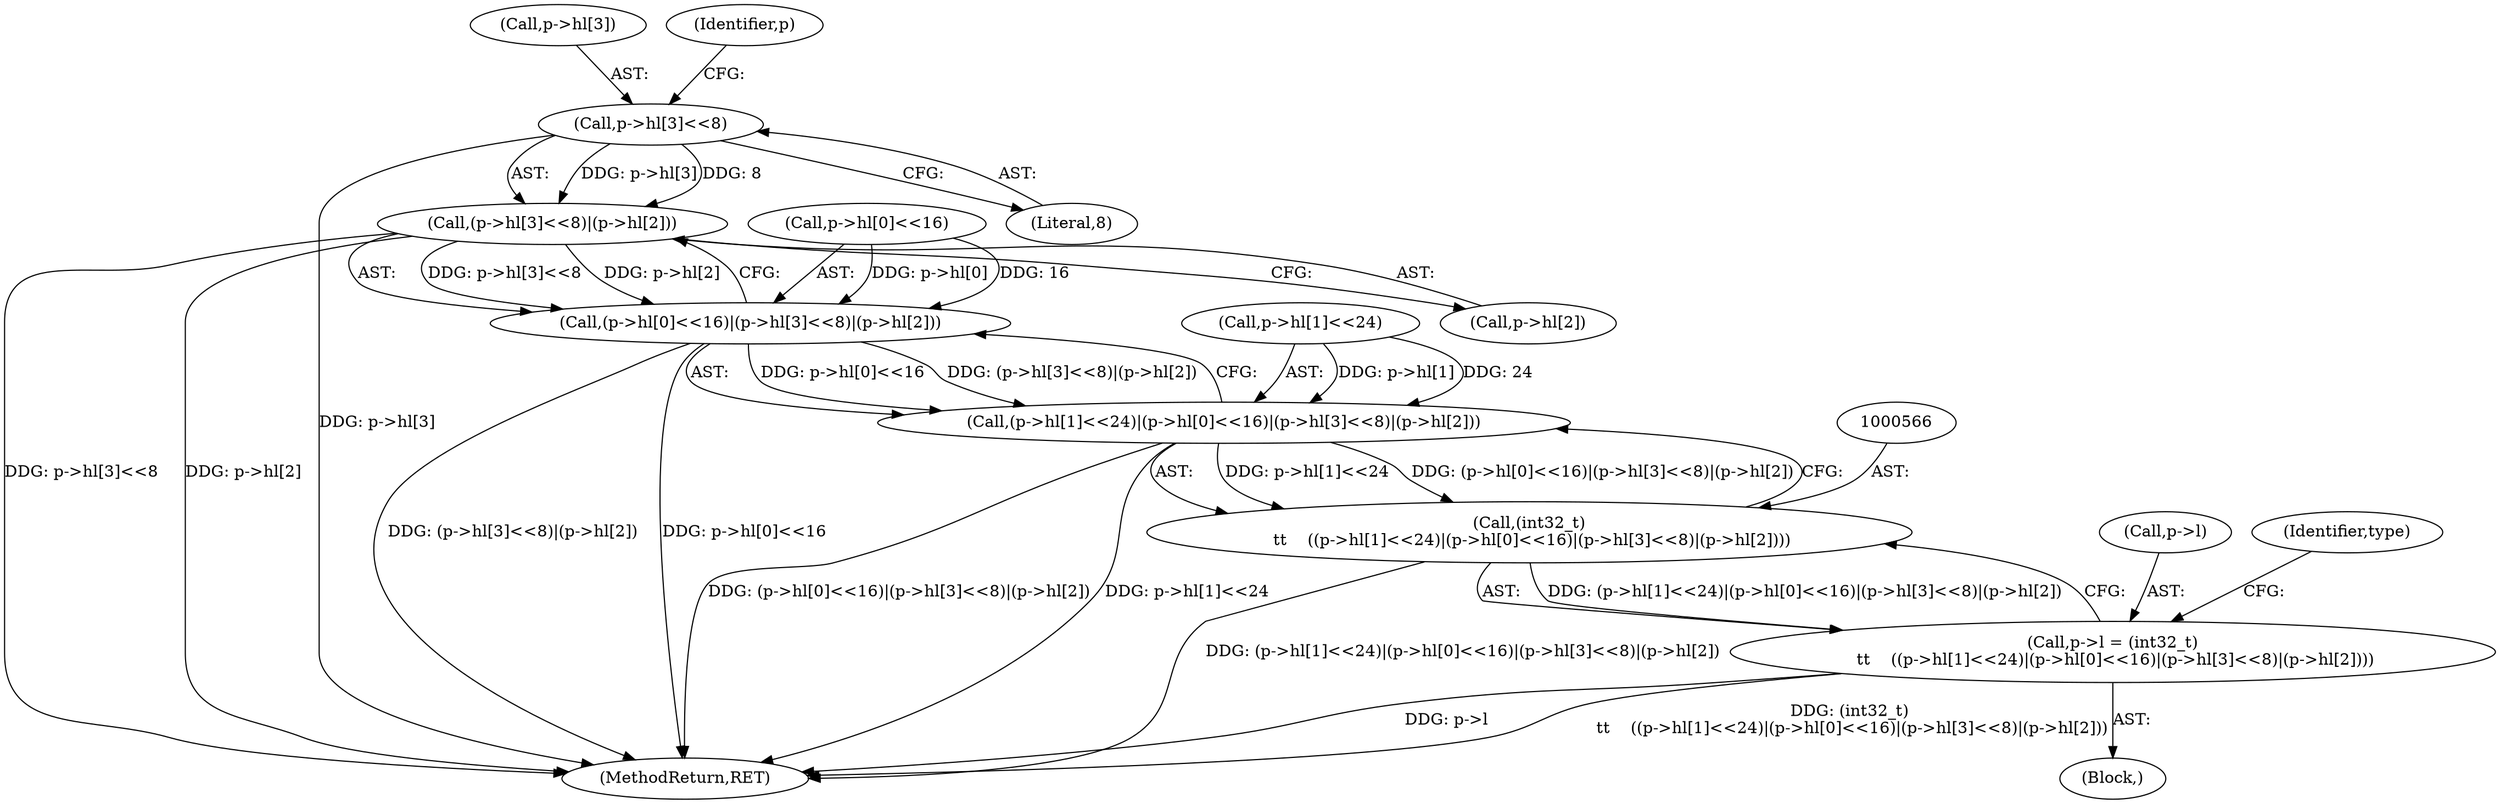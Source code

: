 digraph "0_file_4a284c89d6ef11aca34da65da7d673050a5ea320_2@pointer" {
"1000583" [label="(Call,(p->hl[3]<<8)|(p->hl[2]))"];
"1000584" [label="(Call,p->hl[3]<<8)"];
"1000575" [label="(Call,(p->hl[0]<<16)|(p->hl[3]<<8)|(p->hl[2]))"];
"1000567" [label="(Call,(p->hl[1]<<24)|(p->hl[0]<<16)|(p->hl[3]<<8)|(p->hl[2]))"];
"1000565" [label="(Call,(int32_t)\n \t\t    ((p->hl[1]<<24)|(p->hl[0]<<16)|(p->hl[3]<<8)|(p->hl[2])))"];
"1000561" [label="(Call,p->l = (int32_t)\n \t\t    ((p->hl[1]<<24)|(p->hl[0]<<16)|(p->hl[3]<<8)|(p->hl[2])))"];
"1000575" [label="(Call,(p->hl[0]<<16)|(p->hl[3]<<8)|(p->hl[2]))"];
"1000902" [label="(MethodReturn,RET)"];
"1000567" [label="(Call,(p->hl[1]<<24)|(p->hl[0]<<16)|(p->hl[3]<<8)|(p->hl[2]))"];
"1000568" [label="(Call,p->hl[1]<<24)"];
"1000561" [label="(Call,p->l = (int32_t)\n \t\t    ((p->hl[1]<<24)|(p->hl[0]<<16)|(p->hl[3]<<8)|(p->hl[2])))"];
"1000576" [label="(Call,p->hl[0]<<16)"];
"1000590" [label="(Literal,8)"];
"1000565" [label="(Call,(int32_t)\n \t\t    ((p->hl[1]<<24)|(p->hl[0]<<16)|(p->hl[3]<<8)|(p->hl[2])))"];
"1000583" [label="(Call,(p->hl[3]<<8)|(p->hl[2]))"];
"1000584" [label="(Call,p->hl[3]<<8)"];
"1000585" [label="(Call,p->hl[3])"];
"1000591" [label="(Call,p->hl[2])"];
"1000122" [label="(Block,)"];
"1000562" [label="(Call,p->l)"];
"1000593" [label="(Identifier,p)"];
"1000598" [label="(Identifier,type)"];
"1000583" -> "1000575"  [label="AST: "];
"1000583" -> "1000591"  [label="CFG: "];
"1000584" -> "1000583"  [label="AST: "];
"1000591" -> "1000583"  [label="AST: "];
"1000575" -> "1000583"  [label="CFG: "];
"1000583" -> "1000902"  [label="DDG: p->hl[3]<<8"];
"1000583" -> "1000902"  [label="DDG: p->hl[2]"];
"1000583" -> "1000575"  [label="DDG: p->hl[3]<<8"];
"1000583" -> "1000575"  [label="DDG: p->hl[2]"];
"1000584" -> "1000583"  [label="DDG: p->hl[3]"];
"1000584" -> "1000583"  [label="DDG: 8"];
"1000584" -> "1000590"  [label="CFG: "];
"1000585" -> "1000584"  [label="AST: "];
"1000590" -> "1000584"  [label="AST: "];
"1000593" -> "1000584"  [label="CFG: "];
"1000584" -> "1000902"  [label="DDG: p->hl[3]"];
"1000575" -> "1000567"  [label="AST: "];
"1000576" -> "1000575"  [label="AST: "];
"1000567" -> "1000575"  [label="CFG: "];
"1000575" -> "1000902"  [label="DDG: (p->hl[3]<<8)|(p->hl[2])"];
"1000575" -> "1000902"  [label="DDG: p->hl[0]<<16"];
"1000575" -> "1000567"  [label="DDG: p->hl[0]<<16"];
"1000575" -> "1000567"  [label="DDG: (p->hl[3]<<8)|(p->hl[2])"];
"1000576" -> "1000575"  [label="DDG: p->hl[0]"];
"1000576" -> "1000575"  [label="DDG: 16"];
"1000567" -> "1000565"  [label="AST: "];
"1000568" -> "1000567"  [label="AST: "];
"1000565" -> "1000567"  [label="CFG: "];
"1000567" -> "1000902"  [label="DDG: (p->hl[0]<<16)|(p->hl[3]<<8)|(p->hl[2])"];
"1000567" -> "1000902"  [label="DDG: p->hl[1]<<24"];
"1000567" -> "1000565"  [label="DDG: p->hl[1]<<24"];
"1000567" -> "1000565"  [label="DDG: (p->hl[0]<<16)|(p->hl[3]<<8)|(p->hl[2])"];
"1000568" -> "1000567"  [label="DDG: p->hl[1]"];
"1000568" -> "1000567"  [label="DDG: 24"];
"1000565" -> "1000561"  [label="AST: "];
"1000566" -> "1000565"  [label="AST: "];
"1000561" -> "1000565"  [label="CFG: "];
"1000565" -> "1000902"  [label="DDG: (p->hl[1]<<24)|(p->hl[0]<<16)|(p->hl[3]<<8)|(p->hl[2])"];
"1000565" -> "1000561"  [label="DDG: (p->hl[1]<<24)|(p->hl[0]<<16)|(p->hl[3]<<8)|(p->hl[2])"];
"1000561" -> "1000122"  [label="AST: "];
"1000562" -> "1000561"  [label="AST: "];
"1000598" -> "1000561"  [label="CFG: "];
"1000561" -> "1000902"  [label="DDG: p->l"];
"1000561" -> "1000902"  [label="DDG: (int32_t)\n \t\t    ((p->hl[1]<<24)|(p->hl[0]<<16)|(p->hl[3]<<8)|(p->hl[2]))"];
}
